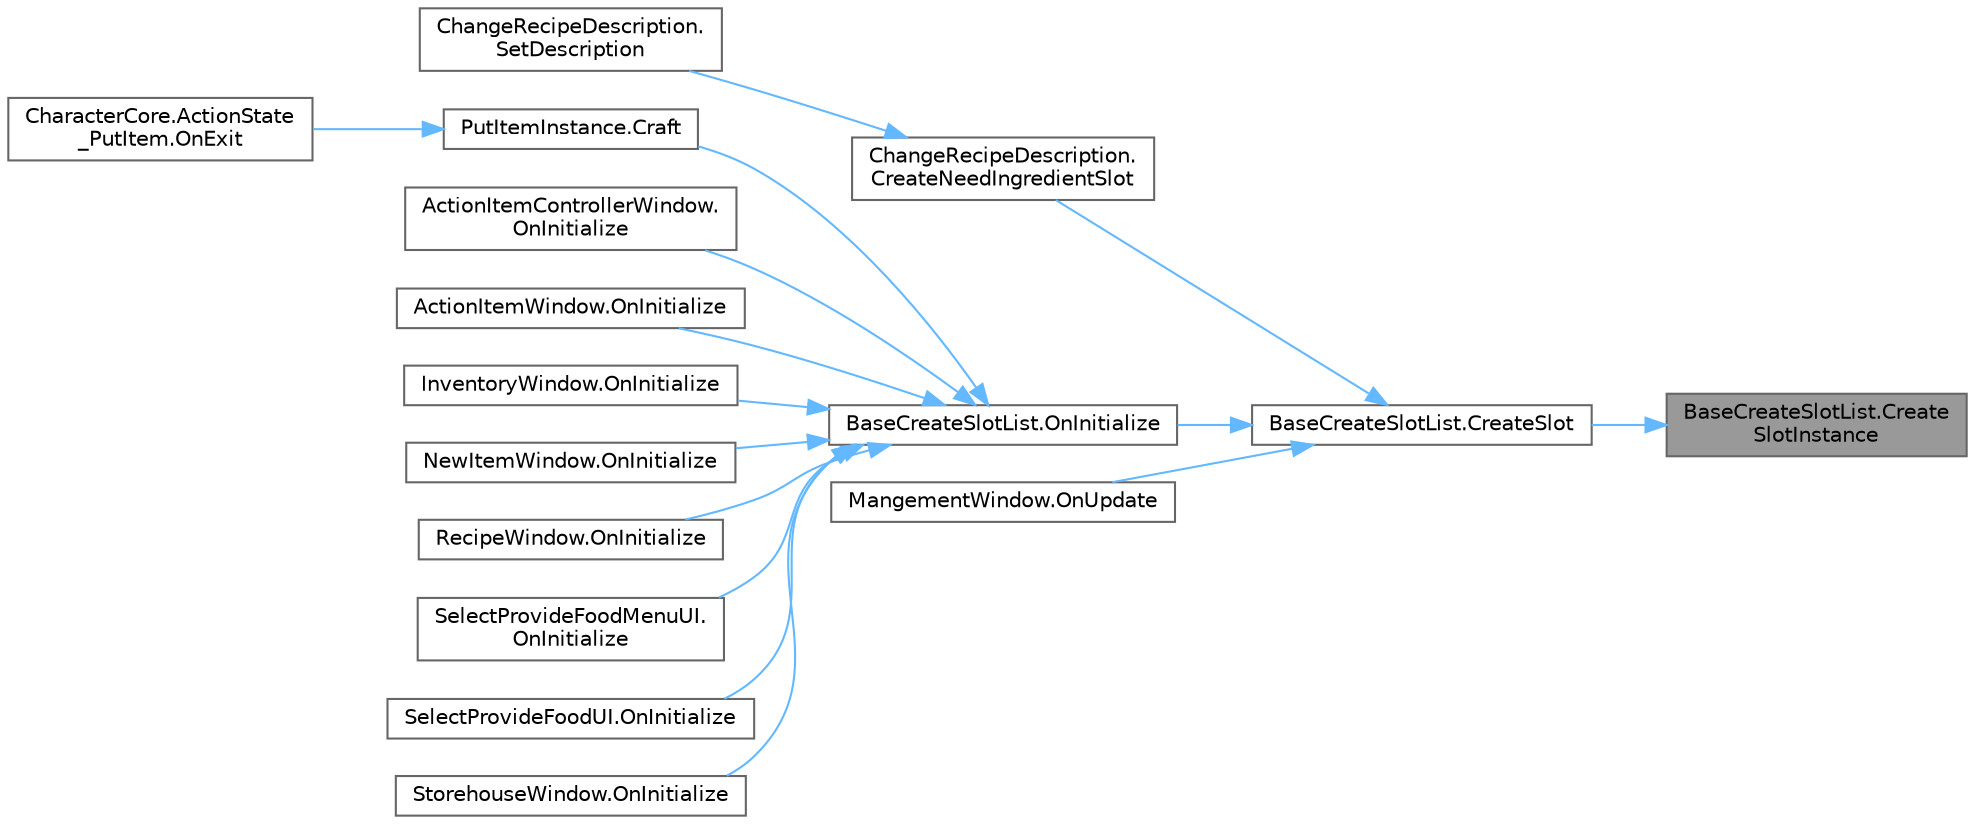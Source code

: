digraph "BaseCreateSlotList.CreateSlotInstance"
{
 // LATEX_PDF_SIZE
  bgcolor="transparent";
  edge [fontname=Helvetica,fontsize=10,labelfontname=Helvetica,labelfontsize=10];
  node [fontname=Helvetica,fontsize=10,shape=box,height=0.2,width=0.4];
  rankdir="RL";
  Node1 [id="Node000001",label="BaseCreateSlotList.Create\lSlotInstance",height=0.2,width=0.4,color="gray40", fillcolor="grey60", style="filled", fontcolor="black",tooltip=" "];
  Node1 -> Node2 [id="edge16_Node000001_Node000002",dir="back",color="steelblue1",style="solid",tooltip=" "];
  Node2 [id="Node000002",label="BaseCreateSlotList.CreateSlot",height=0.2,width=0.4,color="grey40", fillcolor="white", style="filled",URL="$class_base_create_slot_list.html#a1050fa09f7705d5e74fa66f14594368b",tooltip=" "];
  Node2 -> Node3 [id="edge17_Node000002_Node000003",dir="back",color="steelblue1",style="solid",tooltip=" "];
  Node3 [id="Node000003",label="ChangeRecipeDescription.\lCreateNeedIngredientSlot",height=0.2,width=0.4,color="grey40", fillcolor="white", style="filled",URL="$class_change_recipe_description.html#a441cc0c1ab5752c1a201f8dd5c384d87",tooltip=" "];
  Node3 -> Node4 [id="edge18_Node000003_Node000004",dir="back",color="steelblue1",style="solid",tooltip=" "];
  Node4 [id="Node000004",label="ChangeRecipeDescription.\lSetDescription",height=0.2,width=0.4,color="grey40", fillcolor="white", style="filled",URL="$class_change_recipe_description.html#a29d7614558071ea309882d28027b4f04",tooltip=" "];
  Node2 -> Node5 [id="edge19_Node000002_Node000005",dir="back",color="steelblue1",style="solid",tooltip=" "];
  Node5 [id="Node000005",label="BaseCreateSlotList.OnInitialize",height=0.2,width=0.4,color="grey40", fillcolor="white", style="filled",URL="$class_base_create_slot_list.html#a6059aef6a5971425788c7080bca5a4b6",tooltip=" "];
  Node5 -> Node6 [id="edge20_Node000005_Node000006",dir="back",color="steelblue1",style="solid",tooltip=" "];
  Node6 [id="Node000006",label="PutItemInstance.Craft",height=0.2,width=0.4,color="grey40", fillcolor="white", style="filled",URL="$class_put_item_instance.html#a617e7045b93e4fdd4b092bd643a8fb4b",tooltip=" "];
  Node6 -> Node7 [id="edge21_Node000006_Node000007",dir="back",color="steelblue1",style="solid",tooltip=" "];
  Node7 [id="Node000007",label="CharacterCore.ActionState\l_PutItem.OnExit",height=0.2,width=0.4,color="grey40", fillcolor="white", style="filled",URL="$class_character_core_1_1_action_state___put_item.html#a0e842e096f9869dad6402de5e1a874cf",tooltip=" "];
  Node5 -> Node8 [id="edge22_Node000005_Node000008",dir="back",color="steelblue1",style="solid",tooltip=" "];
  Node8 [id="Node000008",label="ActionItemControllerWindow.\lOnInitialize",height=0.2,width=0.4,color="grey40", fillcolor="white", style="filled",URL="$class_action_item_controller_window.html#ab49128f20ebf6ea0d2e083e774b62d6c",tooltip=" "];
  Node5 -> Node9 [id="edge23_Node000005_Node000009",dir="back",color="steelblue1",style="solid",tooltip=" "];
  Node9 [id="Node000009",label="ActionItemWindow.OnInitialize",height=0.2,width=0.4,color="grey40", fillcolor="white", style="filled",URL="$class_action_item_window.html#ae7018a3649395ec9ffaf7f6491d036af",tooltip=" "];
  Node5 -> Node10 [id="edge24_Node000005_Node000010",dir="back",color="steelblue1",style="solid",tooltip=" "];
  Node10 [id="Node000010",label="InventoryWindow.OnInitialize",height=0.2,width=0.4,color="grey40", fillcolor="white", style="filled",URL="$class_inventory_window.html#a6abe077e96dcd738cf1861c93de55a60",tooltip=" "];
  Node5 -> Node11 [id="edge25_Node000005_Node000011",dir="back",color="steelblue1",style="solid",tooltip=" "];
  Node11 [id="Node000011",label="NewItemWindow.OnInitialize",height=0.2,width=0.4,color="grey40", fillcolor="white", style="filled",URL="$class_new_item_window.html#ad183bec63c6a4bd4ab06429128ab810f",tooltip=" "];
  Node5 -> Node12 [id="edge26_Node000005_Node000012",dir="back",color="steelblue1",style="solid",tooltip=" "];
  Node12 [id="Node000012",label="RecipeWindow.OnInitialize",height=0.2,width=0.4,color="grey40", fillcolor="white", style="filled",URL="$class_recipe_window.html#a0e9133c42b107372f56fb6a6e24e4cea",tooltip=" "];
  Node5 -> Node13 [id="edge27_Node000005_Node000013",dir="back",color="steelblue1",style="solid",tooltip=" "];
  Node13 [id="Node000013",label="SelectProvideFoodMenuUI.\lOnInitialize",height=0.2,width=0.4,color="grey40", fillcolor="white", style="filled",URL="$class_select_provide_food_menu_u_i.html#a6f05089553ee12221711aec245606551",tooltip="最初に一度初期化"];
  Node5 -> Node14 [id="edge28_Node000005_Node000014",dir="back",color="steelblue1",style="solid",tooltip=" "];
  Node14 [id="Node000014",label="SelectProvideFoodUI.OnInitialize",height=0.2,width=0.4,color="grey40", fillcolor="white", style="filled",URL="$class_select_provide_food_u_i.html#a141fcf4447025194e3785543d0de42e0",tooltip="最初に一度初期化"];
  Node5 -> Node15 [id="edge29_Node000005_Node000015",dir="back",color="steelblue1",style="solid",tooltip=" "];
  Node15 [id="Node000015",label="StorehouseWindow.OnInitialize",height=0.2,width=0.4,color="grey40", fillcolor="white", style="filled",URL="$class_storehouse_window.html#a06d13a6816401149455785b1de7b8c9e",tooltip=" "];
  Node2 -> Node16 [id="edge30_Node000002_Node000016",dir="back",color="steelblue1",style="solid",tooltip=" "];
  Node16 [id="Node000016",label="MangementWindow.OnUpdate",height=0.2,width=0.4,color="grey40", fillcolor="white", style="filled",URL="$class_mangement_window.html#ab425f66a2120358dfc48e81da1a42104",tooltip=" "];
}
